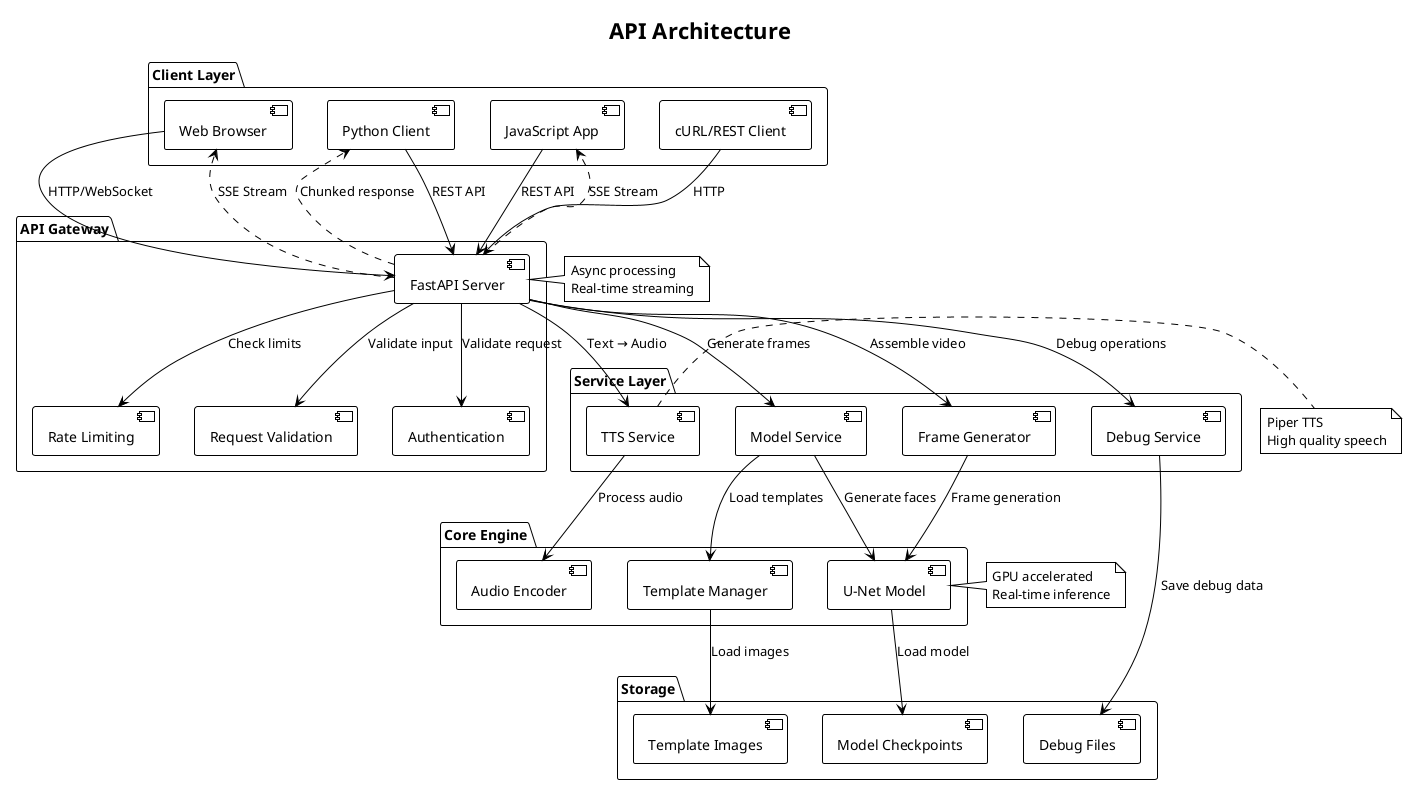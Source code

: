 @startuml api-architecture
!theme plain
title API Architecture

package "Client Layer" {
  [Web Browser] as Browser
  [Python Client] as PyClient
  [JavaScript App] as JSApp
  [cURL/REST Client] as RESTClient
}

package "API Gateway" {
  [FastAPI Server] as FastAPI
  [Authentication] as Auth
  [Rate Limiting] as RateLimit
  [Request Validation] as Validation
}

package "Service Layer" {
  [TTS Service] as TTSService
  [Model Service] as ModelService
  [Frame Generator] as FrameGen
  [Debug Service] as DebugService
}

package "Core Engine" {
  [U-Net Model] as UNet
  [Audio Encoder] as AudioEnc
  [Template Manager] as TemplateManager
}

package "Storage" {
  [Model Checkpoints] as Checkpoints
  [Template Images] as Templates
  [Debug Files] as DebugFiles
}

' Client connections
Browser --> FastAPI : HTTP/WebSocket
PyClient --> FastAPI : REST API
JSApp --> FastAPI : REST API
RESTClient --> FastAPI : HTTP

' API processing
FastAPI --> Auth : Validate request
FastAPI --> RateLimit : Check limits
FastAPI --> Validation : Validate input

' Service routing
FastAPI --> TTSService : Text → Audio
FastAPI --> ModelService : Generate frames
FastAPI --> FrameGen : Assemble video
FastAPI --> DebugService : Debug operations

' Core processing
TTSService --> AudioEnc : Process audio
ModelService --> UNet : Generate faces
ModelService --> TemplateManager : Load templates
FrameGen --> UNet : Frame generation

' Storage access
UNet --> Checkpoints : Load model
TemplateManager --> Templates : Load images
DebugService --> DebugFiles : Save debug data

' Streaming responses
FastAPI -.-> Browser : SSE Stream
FastAPI -.-> PyClient : Chunked response
FastAPI -.-> JSApp : SSE Stream

note right of FastAPI : Async processing\nReal-time streaming
note right of UNet : GPU accelerated\nReal-time inference
note right of TTSService : Piper TTS\nHigh quality speech

@enduml
